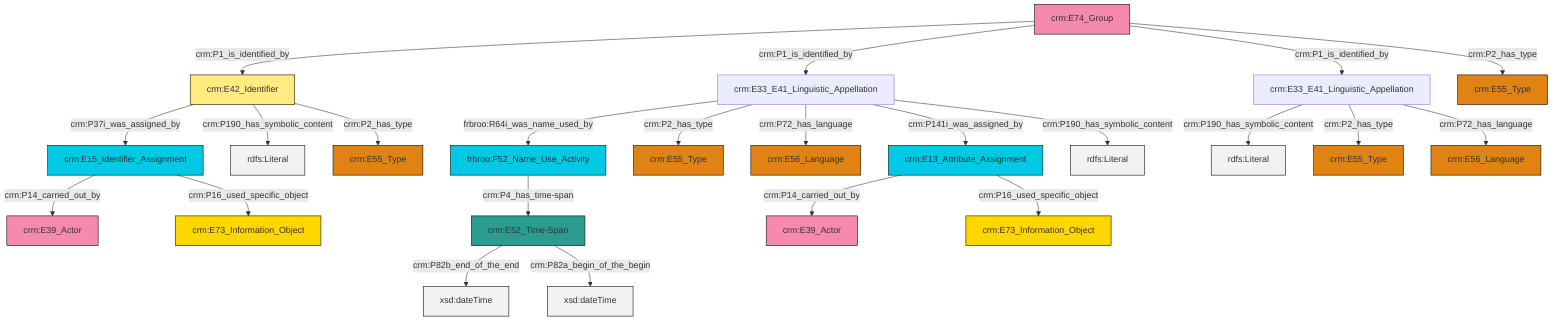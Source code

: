 graph TD
classDef Literal fill:#f2f2f2,stroke:#000000;
classDef CRM_Entity fill:#FFFFFF,stroke:#000000;
classDef Temporal_Entity fill:#00C9E6, stroke:#000000;
classDef Type fill:#E18312, stroke:#000000;
classDef Time-Span fill:#2C9C91, stroke:#000000;
classDef Appellation fill:#FFEB7F, stroke:#000000;
classDef Place fill:#008836, stroke:#000000;
classDef Persistent_Item fill:#B266B2, stroke:#000000;
classDef Conceptual_Object fill:#FFD700, stroke:#000000;
classDef Physical_Thing fill:#D2B48C, stroke:#000000;
classDef Actor fill:#f58aad, stroke:#000000;
classDef PC_Classes fill:#4ce600, stroke:#000000;
classDef Multi fill:#cccccc,stroke:#000000;

4["crm:E42_Identifier"]:::Appellation -->|crm:P37i_was_assigned_by| 5["crm:E15_Identifier_Assignment"]:::Temporal_Entity
4["crm:E42_Identifier"]:::Appellation -->|crm:P190_has_symbolic_content| 6[rdfs:Literal]:::Literal
7["crm:E33_E41_Linguistic_Appellation"]:::Default -->|crm:P190_has_symbolic_content| 8[rdfs:Literal]:::Literal
4["crm:E42_Identifier"]:::Appellation -->|crm:P2_has_type| 9["crm:E55_Type"]:::Type
7["crm:E33_E41_Linguistic_Appellation"]:::Default -->|crm:P2_has_type| 10["crm:E55_Type"]:::Type
2["crm:E52_Time-Span"]:::Time-Span -->|crm:P82b_end_of_the_end| 13[xsd:dateTime]:::Literal
17["crm:E33_E41_Linguistic_Appellation"]:::Default -->|frbroo:R64i_was_name_used_by| 11["frbroo:F52_Name_Use_Activity"]:::Temporal_Entity
19["crm:E13_Attribute_Assignment"]:::Temporal_Entity -->|crm:P14_carried_out_by| 20["crm:E39_Actor"]:::Actor
17["crm:E33_E41_Linguistic_Appellation"]:::Default -->|crm:P2_has_type| 22["crm:E55_Type"]:::Type
5["crm:E15_Identifier_Assignment"]:::Temporal_Entity -->|crm:P14_carried_out_by| 23["crm:E39_Actor"]:::Actor
24["crm:E74_Group"]:::Actor -->|crm:P1_is_identified_by| 4["crm:E42_Identifier"]:::Appellation
17["crm:E33_E41_Linguistic_Appellation"]:::Default -->|crm:P72_has_language| 15["crm:E56_Language"]:::Type
7["crm:E33_E41_Linguistic_Appellation"]:::Default -->|crm:P72_has_language| 0["crm:E56_Language"]:::Type
5["crm:E15_Identifier_Assignment"]:::Temporal_Entity -->|crm:P16_used_specific_object| 29["crm:E73_Information_Object"]:::Conceptual_Object
17["crm:E33_E41_Linguistic_Appellation"]:::Default -->|crm:P141i_was_assigned_by| 19["crm:E13_Attribute_Assignment"]:::Temporal_Entity
2["crm:E52_Time-Span"]:::Time-Span -->|crm:P82a_begin_of_the_begin| 31[xsd:dateTime]:::Literal
19["crm:E13_Attribute_Assignment"]:::Temporal_Entity -->|crm:P16_used_specific_object| 26["crm:E73_Information_Object"]:::Conceptual_Object
24["crm:E74_Group"]:::Actor -->|crm:P1_is_identified_by| 17["crm:E33_E41_Linguistic_Appellation"]:::Default
24["crm:E74_Group"]:::Actor -->|crm:P1_is_identified_by| 7["crm:E33_E41_Linguistic_Appellation"]:::Default
17["crm:E33_E41_Linguistic_Appellation"]:::Default -->|crm:P190_has_symbolic_content| 40[rdfs:Literal]:::Literal
24["crm:E74_Group"]:::Actor -->|crm:P2_has_type| 36["crm:E55_Type"]:::Type
11["frbroo:F52_Name_Use_Activity"]:::Temporal_Entity -->|crm:P4_has_time-span| 2["crm:E52_Time-Span"]:::Time-Span